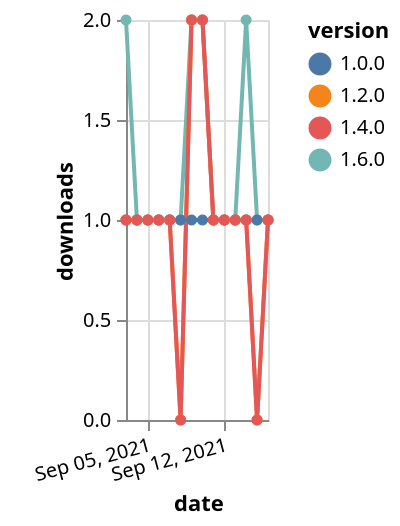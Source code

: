{"$schema": "https://vega.github.io/schema/vega-lite/v5.json", "description": "A simple bar chart with embedded data.", "data": {"values": [{"date": "2021-09-03", "total": 114, "delta": 2, "version": "1.6.0"}, {"date": "2021-09-04", "total": 115, "delta": 1, "version": "1.6.0"}, {"date": "2021-09-05", "total": 116, "delta": 1, "version": "1.6.0"}, {"date": "2021-09-06", "total": 117, "delta": 1, "version": "1.6.0"}, {"date": "2021-09-07", "total": 118, "delta": 1, "version": "1.6.0"}, {"date": "2021-09-08", "total": 119, "delta": 1, "version": "1.6.0"}, {"date": "2021-09-09", "total": 121, "delta": 2, "version": "1.6.0"}, {"date": "2021-09-10", "total": 123, "delta": 2, "version": "1.6.0"}, {"date": "2021-09-11", "total": 124, "delta": 1, "version": "1.6.0"}, {"date": "2021-09-12", "total": 125, "delta": 1, "version": "1.6.0"}, {"date": "2021-09-13", "total": 126, "delta": 1, "version": "1.6.0"}, {"date": "2021-09-14", "total": 128, "delta": 2, "version": "1.6.0"}, {"date": "2021-09-15", "total": 129, "delta": 1, "version": "1.6.0"}, {"date": "2021-09-16", "total": 130, "delta": 1, "version": "1.6.0"}, {"date": "2021-09-03", "total": 167, "delta": 1, "version": "1.0.0"}, {"date": "2021-09-04", "total": 168, "delta": 1, "version": "1.0.0"}, {"date": "2021-09-05", "total": 169, "delta": 1, "version": "1.0.0"}, {"date": "2021-09-06", "total": 170, "delta": 1, "version": "1.0.0"}, {"date": "2021-09-07", "total": 171, "delta": 1, "version": "1.0.0"}, {"date": "2021-09-08", "total": 172, "delta": 1, "version": "1.0.0"}, {"date": "2021-09-09", "total": 173, "delta": 1, "version": "1.0.0"}, {"date": "2021-09-10", "total": 174, "delta": 1, "version": "1.0.0"}, {"date": "2021-09-11", "total": 175, "delta": 1, "version": "1.0.0"}, {"date": "2021-09-12", "total": 176, "delta": 1, "version": "1.0.0"}, {"date": "2021-09-13", "total": 177, "delta": 1, "version": "1.0.0"}, {"date": "2021-09-14", "total": 178, "delta": 1, "version": "1.0.0"}, {"date": "2021-09-15", "total": 179, "delta": 1, "version": "1.0.0"}, {"date": "2021-09-16", "total": 180, "delta": 1, "version": "1.0.0"}, {"date": "2021-09-03", "total": 153, "delta": 1, "version": "1.2.0"}, {"date": "2021-09-04", "total": 154, "delta": 1, "version": "1.2.0"}, {"date": "2021-09-05", "total": 155, "delta": 1, "version": "1.2.0"}, {"date": "2021-09-06", "total": 156, "delta": 1, "version": "1.2.0"}, {"date": "2021-09-07", "total": 157, "delta": 1, "version": "1.2.0"}, {"date": "2021-09-08", "total": 157, "delta": 0, "version": "1.2.0"}, {"date": "2021-09-09", "total": 159, "delta": 2, "version": "1.2.0"}, {"date": "2021-09-10", "total": 161, "delta": 2, "version": "1.2.0"}, {"date": "2021-09-11", "total": 162, "delta": 1, "version": "1.2.0"}, {"date": "2021-09-12", "total": 163, "delta": 1, "version": "1.2.0"}, {"date": "2021-09-13", "total": 164, "delta": 1, "version": "1.2.0"}, {"date": "2021-09-14", "total": 165, "delta": 1, "version": "1.2.0"}, {"date": "2021-09-15", "total": 165, "delta": 0, "version": "1.2.0"}, {"date": "2021-09-16", "total": 166, "delta": 1, "version": "1.2.0"}, {"date": "2021-09-03", "total": 165, "delta": 1, "version": "1.4.0"}, {"date": "2021-09-04", "total": 166, "delta": 1, "version": "1.4.0"}, {"date": "2021-09-05", "total": 167, "delta": 1, "version": "1.4.0"}, {"date": "2021-09-06", "total": 168, "delta": 1, "version": "1.4.0"}, {"date": "2021-09-07", "total": 169, "delta": 1, "version": "1.4.0"}, {"date": "2021-09-08", "total": 169, "delta": 0, "version": "1.4.0"}, {"date": "2021-09-09", "total": 171, "delta": 2, "version": "1.4.0"}, {"date": "2021-09-10", "total": 173, "delta": 2, "version": "1.4.0"}, {"date": "2021-09-11", "total": 174, "delta": 1, "version": "1.4.0"}, {"date": "2021-09-12", "total": 175, "delta": 1, "version": "1.4.0"}, {"date": "2021-09-13", "total": 176, "delta": 1, "version": "1.4.0"}, {"date": "2021-09-14", "total": 177, "delta": 1, "version": "1.4.0"}, {"date": "2021-09-15", "total": 177, "delta": 0, "version": "1.4.0"}, {"date": "2021-09-16", "total": 178, "delta": 1, "version": "1.4.0"}]}, "width": "container", "mark": {"type": "line", "point": {"filled": true}}, "encoding": {"x": {"field": "date", "type": "temporal", "timeUnit": "yearmonthdate", "title": "date", "axis": {"labelAngle": -15}}, "y": {"field": "delta", "type": "quantitative", "title": "downloads"}, "color": {"field": "version", "type": "nominal"}, "tooltip": {"field": "delta"}}}